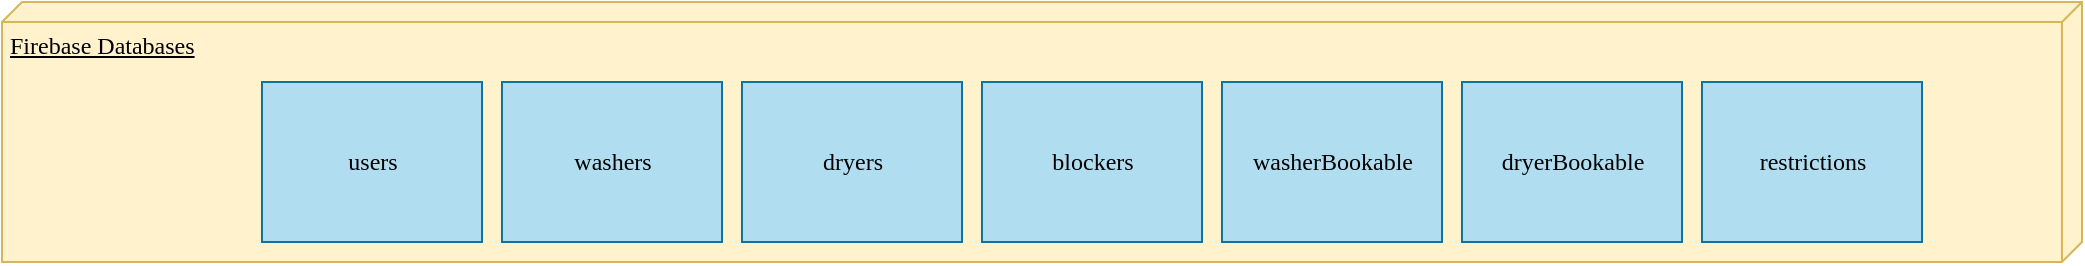 <mxfile version="20.7.4" type="github">
  <diagram name="Page-1" id="5f0bae14-7c28-e335-631c-24af17079c00">
    <mxGraphModel dx="1393" dy="766" grid="1" gridSize="10" guides="1" tooltips="1" connect="1" arrows="1" fold="1" page="1" pageScale="1" pageWidth="1100" pageHeight="850" background="none" math="0" shadow="0">
      <root>
        <mxCell id="0" />
        <mxCell id="1" parent="0" />
        <mxCell id="r8EusleEMPzekrwfMVhx-1" value="Firebase Databases" style="verticalAlign=top;align=left;spacingTop=8;spacingLeft=2;spacingRight=12;shape=cube;size=10;direction=south;fontStyle=4;html=1;rounded=0;shadow=0;comic=0;labelBackgroundColor=none;strokeWidth=1;fontFamily=Verdana;fontSize=12;fillColor=#fff2cc;strokeColor=#d6b656;" vertex="1" parent="1">
          <mxGeometry x="30" y="510" width="1040" height="130" as="geometry" />
        </mxCell>
        <mxCell id="r8EusleEMPzekrwfMVhx-3" value="users" style="html=1;rounded=0;shadow=0;comic=0;labelBackgroundColor=none;strokeWidth=1;fontFamily=Verdana;fontSize=12;align=center;fillColor=#b1ddf0;strokeColor=#10739e;" vertex="1" parent="1">
          <mxGeometry x="160" y="550" width="110" height="80" as="geometry" />
        </mxCell>
        <mxCell id="r8EusleEMPzekrwfMVhx-4" value="washers" style="html=1;rounded=0;shadow=0;comic=0;labelBackgroundColor=none;strokeWidth=1;fontFamily=Verdana;fontSize=12;align=center;fillColor=#b1ddf0;strokeColor=#10739e;" vertex="1" parent="1">
          <mxGeometry x="280" y="550" width="110" height="80" as="geometry" />
        </mxCell>
        <mxCell id="r8EusleEMPzekrwfMVhx-5" value="dryers" style="html=1;rounded=0;shadow=0;comic=0;labelBackgroundColor=none;strokeWidth=1;fontFamily=Verdana;fontSize=12;align=center;fillColor=#b1ddf0;strokeColor=#10739e;" vertex="1" parent="1">
          <mxGeometry x="400" y="550" width="110" height="80" as="geometry" />
        </mxCell>
        <mxCell id="r8EusleEMPzekrwfMVhx-6" value="blockers" style="html=1;rounded=0;shadow=0;comic=0;labelBackgroundColor=none;strokeWidth=1;fontFamily=Verdana;fontSize=12;align=center;fillColor=#b1ddf0;strokeColor=#10739e;" vertex="1" parent="1">
          <mxGeometry x="520" y="550" width="110" height="80" as="geometry" />
        </mxCell>
        <mxCell id="r8EusleEMPzekrwfMVhx-7" value="washerBookable" style="html=1;rounded=0;shadow=0;comic=0;labelBackgroundColor=none;strokeWidth=1;fontFamily=Verdana;fontSize=12;align=center;fillColor=#b1ddf0;strokeColor=#10739e;" vertex="1" parent="1">
          <mxGeometry x="640" y="550" width="110" height="80" as="geometry" />
        </mxCell>
        <mxCell id="r8EusleEMPzekrwfMVhx-8" value="dryerBookable" style="html=1;rounded=0;shadow=0;comic=0;labelBackgroundColor=none;strokeWidth=1;fontFamily=Verdana;fontSize=12;align=center;fillColor=#b1ddf0;strokeColor=#10739e;" vertex="1" parent="1">
          <mxGeometry x="760" y="550" width="110" height="80" as="geometry" />
        </mxCell>
        <mxCell id="r8EusleEMPzekrwfMVhx-9" value="restrictions" style="html=1;rounded=0;shadow=0;comic=0;labelBackgroundColor=none;strokeWidth=1;fontFamily=Verdana;fontSize=12;align=center;fillColor=#b1ddf0;strokeColor=#10739e;" vertex="1" parent="1">
          <mxGeometry x="880" y="550" width="110" height="80" as="geometry" />
        </mxCell>
      </root>
    </mxGraphModel>
  </diagram>
</mxfile>
